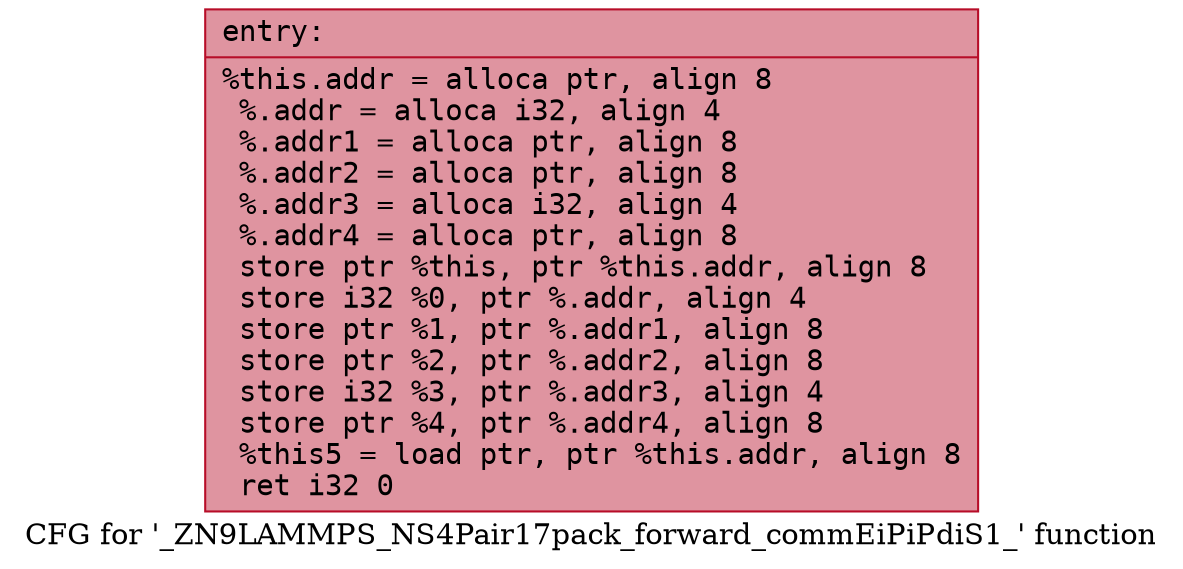 digraph "CFG for '_ZN9LAMMPS_NS4Pair17pack_forward_commEiPiPdiS1_' function" {
	label="CFG for '_ZN9LAMMPS_NS4Pair17pack_forward_commEiPiPdiS1_' function";

	Node0x55f528d95a40 [shape=record,color="#b70d28ff", style=filled, fillcolor="#b70d2870" fontname="Courier",label="{entry:\l|  %this.addr = alloca ptr, align 8\l  %.addr = alloca i32, align 4\l  %.addr1 = alloca ptr, align 8\l  %.addr2 = alloca ptr, align 8\l  %.addr3 = alloca i32, align 4\l  %.addr4 = alloca ptr, align 8\l  store ptr %this, ptr %this.addr, align 8\l  store i32 %0, ptr %.addr, align 4\l  store ptr %1, ptr %.addr1, align 8\l  store ptr %2, ptr %.addr2, align 8\l  store i32 %3, ptr %.addr3, align 4\l  store ptr %4, ptr %.addr4, align 8\l  %this5 = load ptr, ptr %this.addr, align 8\l  ret i32 0\l}"];
}
